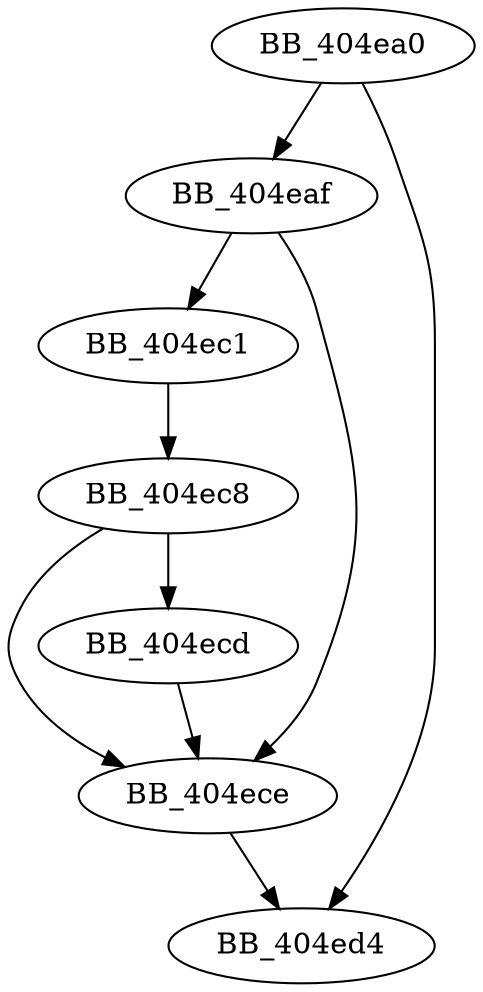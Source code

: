DiGraph ___crtIsPackagedApp{
BB_404ea0->BB_404eaf
BB_404ea0->BB_404ed4
BB_404eaf->BB_404ec1
BB_404eaf->BB_404ece
BB_404ec1->BB_404ec8
BB_404ec8->BB_404ecd
BB_404ec8->BB_404ece
BB_404ecd->BB_404ece
BB_404ece->BB_404ed4
}
